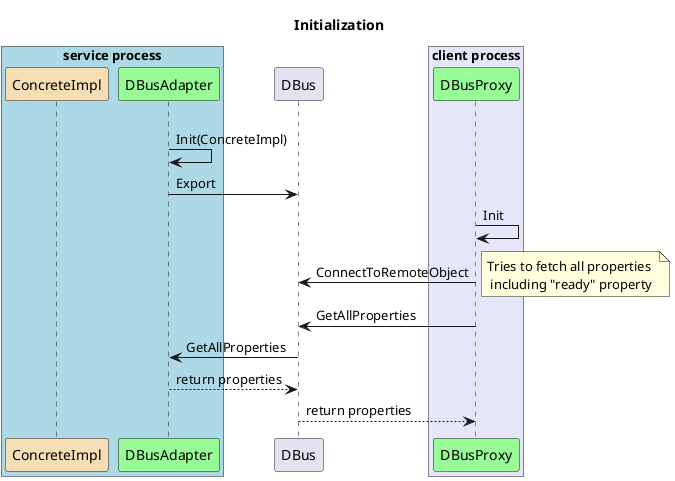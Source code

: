 @startuml
title Initialization
box "service process" #LightBlue
participant ConcreteImpl #Wheat
participant DBusAdapter #PaleGreen
end box

ConcreteImpl -[hidden]> DBusAdapter
DBusAdapter -> DBusAdapter: Init(ConcreteImpl) 
DBusAdapter -> DBus: Export 

box "client process" #Lavender
participant DBusProxy #PaleGreen
end box

DBusProxy -> DBusProxy: Init 
DBusProxy -> DBus: ConnectToRemoteObject
note right: Tries to fetch all properties \n including "ready" property 
DBusProxy -> DBus: GetAllProperties
DBus -> DBusAdapter: GetAllProperties
DBusAdapter --> DBus: return properties
DBus --> DBusProxy: return properties
@enduml